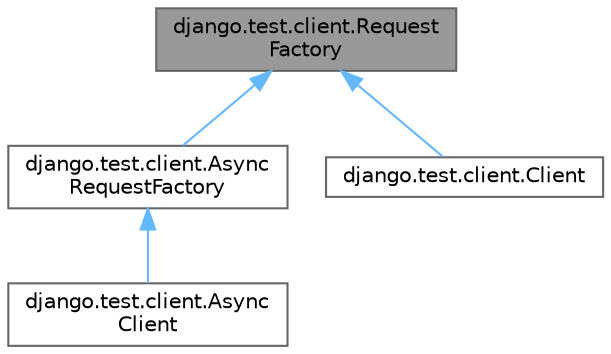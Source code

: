 digraph "django.test.client.RequestFactory"
{
 // LATEX_PDF_SIZE
  bgcolor="transparent";
  edge [fontname=Helvetica,fontsize=10,labelfontname=Helvetica,labelfontsize=10];
  node [fontname=Helvetica,fontsize=10,shape=box,height=0.2,width=0.4];
  Node1 [id="Node000001",label="django.test.client.Request\lFactory",height=0.2,width=0.4,color="gray40", fillcolor="grey60", style="filled", fontcolor="black",tooltip=" "];
  Node1 -> Node2 [id="edge1_Node000001_Node000002",dir="back",color="steelblue1",style="solid",tooltip=" "];
  Node2 [id="Node000002",label="django.test.client.Async\lRequestFactory",height=0.2,width=0.4,color="gray40", fillcolor="white", style="filled",URL="$classdjango_1_1test_1_1client_1_1_async_request_factory.html",tooltip=" "];
  Node2 -> Node3 [id="edge2_Node000002_Node000003",dir="back",color="steelblue1",style="solid",tooltip=" "];
  Node3 [id="Node000003",label="django.test.client.Async\lClient",height=0.2,width=0.4,color="gray40", fillcolor="white", style="filled",URL="$classdjango_1_1test_1_1client_1_1_async_client.html",tooltip=" "];
  Node1 -> Node4 [id="edge3_Node000001_Node000004",dir="back",color="steelblue1",style="solid",tooltip=" "];
  Node4 [id="Node000004",label="django.test.client.Client",height=0.2,width=0.4,color="gray40", fillcolor="white", style="filled",URL="$classdjango_1_1test_1_1client_1_1_client.html",tooltip=" "];
}
